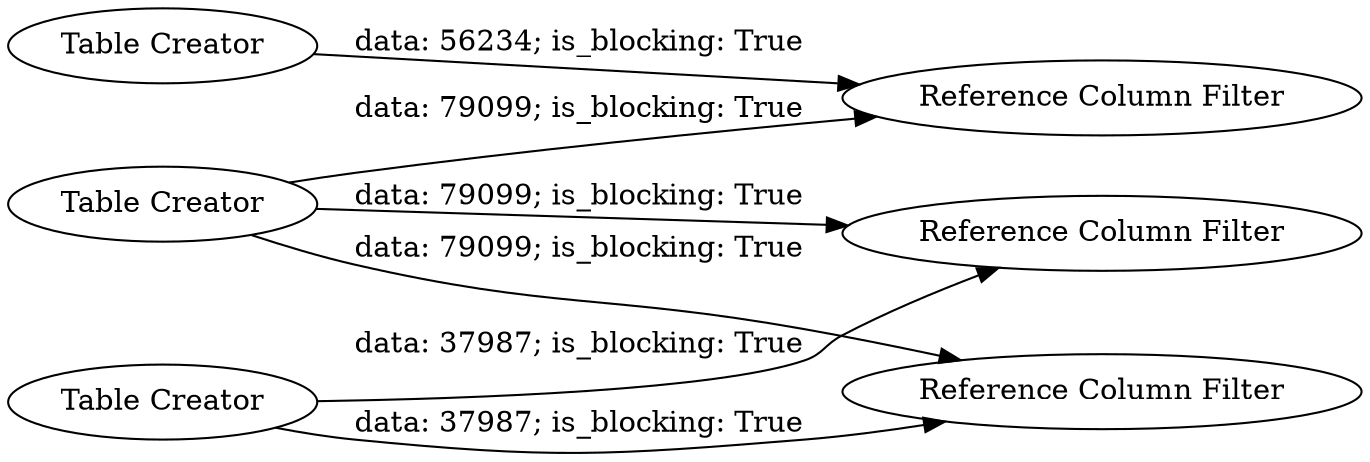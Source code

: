 digraph {
	"9209631753028929286_6" [label="Reference Column Filter"]
	"9209631753028929286_3" [label="Table Creator"]
	"9209631753028929286_1" [label="Table Creator"]
	"9209631753028929286_5" [label="Table Creator"]
	"9209631753028929286_2" [label="Reference Column Filter"]
	"9209631753028929286_4" [label="Reference Column Filter"]
	"9209631753028929286_3" -> "9209631753028929286_4" [label="data: 37987; is_blocking: True"]
	"9209631753028929286_1" -> "9209631753028929286_6" [label="data: 79099; is_blocking: True"]
	"9209631753028929286_1" -> "9209631753028929286_2" [label="data: 79099; is_blocking: True"]
	"9209631753028929286_5" -> "9209631753028929286_6" [label="data: 56234; is_blocking: True"]
	"9209631753028929286_3" -> "9209631753028929286_2" [label="data: 37987; is_blocking: True"]
	"9209631753028929286_1" -> "9209631753028929286_4" [label="data: 79099; is_blocking: True"]
	rankdir=LR
}
